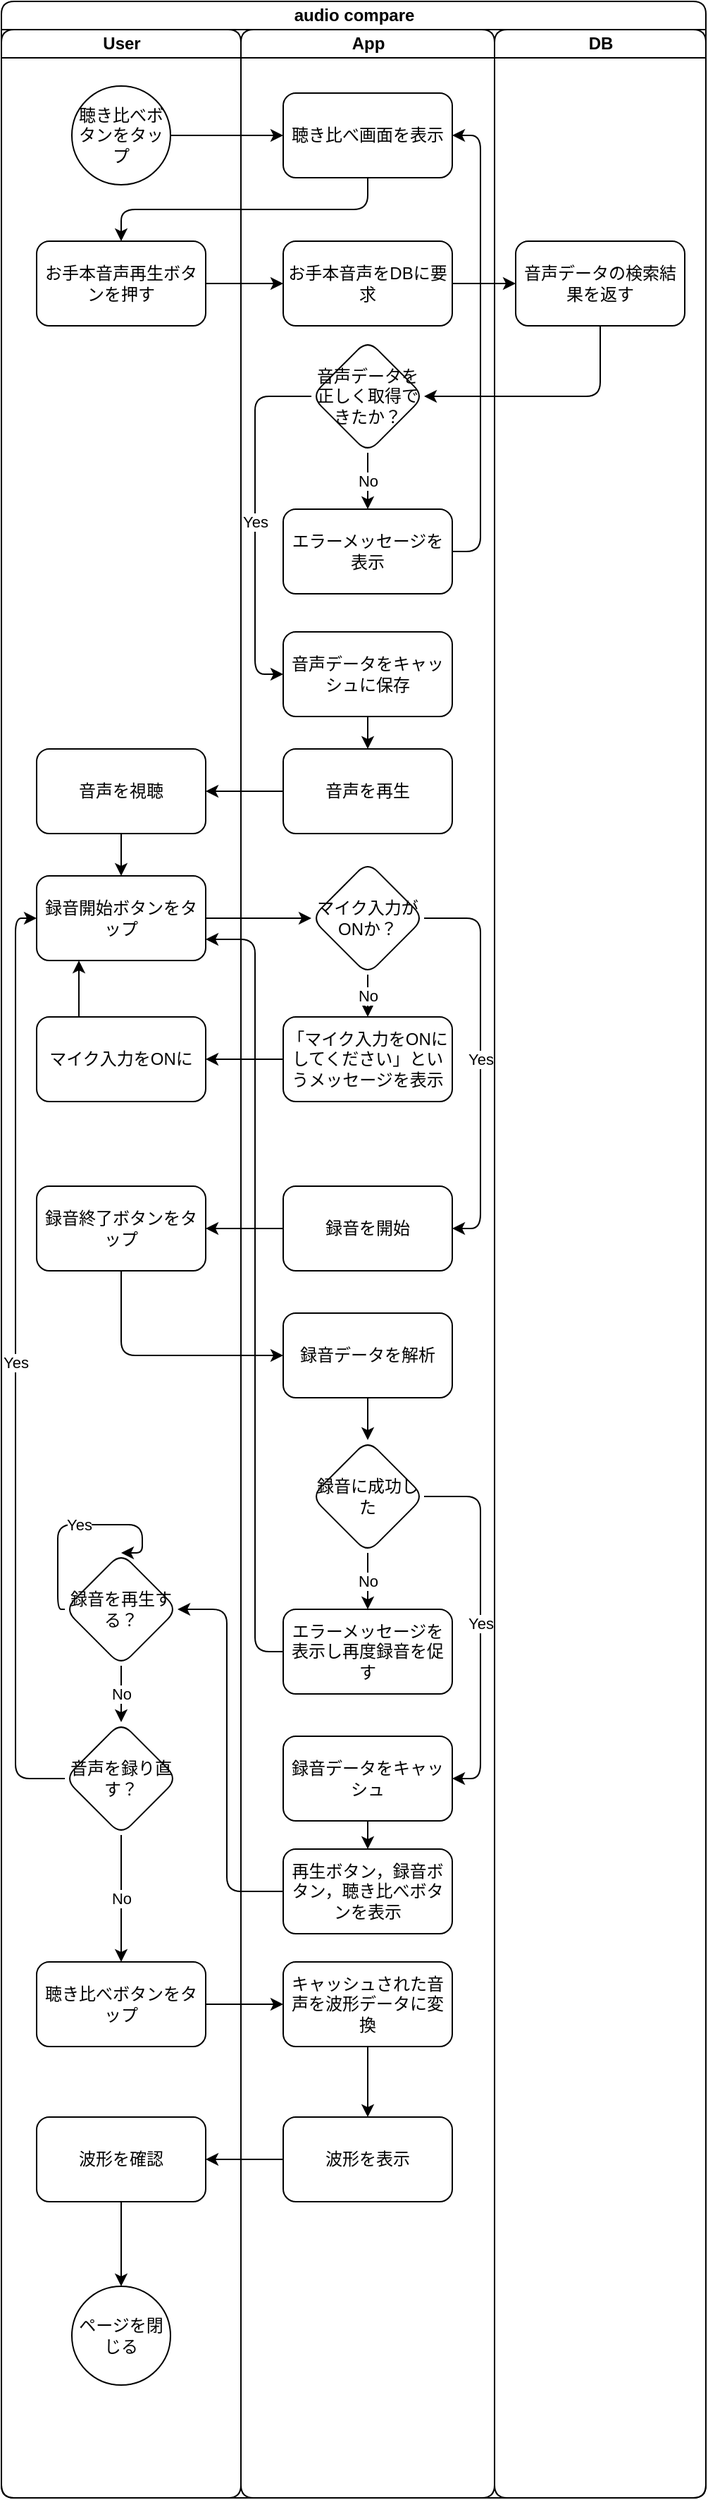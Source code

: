 <mxfile version="28.0.7">
  <diagram name="ページ1" id="7fDiAft42PyehZ9SyB2I">
    <mxGraphModel dx="1543" dy="3281" grid="1" gridSize="10" guides="1" tooltips="1" connect="1" arrows="1" fold="1" page="1" pageScale="1" pageWidth="827" pageHeight="1169" math="0" shadow="0">
      <root>
        <mxCell id="0" />
        <mxCell id="1" parent="0" />
        <mxCell id="NcS81kNCXX5SQqSHhs6a-1" value="audio compare" style="swimlane;childLayout=stackLayout;resizeParent=1;resizeParentMax=0;startSize=20;html=1;rounded=1;" vertex="1" parent="1">
          <mxGeometry x="80" y="-2260" width="500" height="1770" as="geometry" />
        </mxCell>
        <mxCell id="NcS81kNCXX5SQqSHhs6a-2" value="User" style="swimlane;startSize=20;html=1;rounded=1;" vertex="1" parent="NcS81kNCXX5SQqSHhs6a-1">
          <mxGeometry y="20" width="170" height="1750" as="geometry" />
        </mxCell>
        <mxCell id="NcS81kNCXX5SQqSHhs6a-7" value="聴き比べボタンをタップ" style="ellipse;whiteSpace=wrap;html=1;rounded=1;" vertex="1" parent="NcS81kNCXX5SQqSHhs6a-2">
          <mxGeometry x="50.0" y="40" width="70" height="70" as="geometry" />
        </mxCell>
        <mxCell id="NcS81kNCXX5SQqSHhs6a-9" value="録音開始ボタンをタップ" style="whiteSpace=wrap;html=1;rounded=1;" vertex="1" parent="NcS81kNCXX5SQqSHhs6a-2">
          <mxGeometry x="25.0" y="600" width="120" height="60" as="geometry" />
        </mxCell>
        <mxCell id="NcS81kNCXX5SQqSHhs6a-17" style="edgeStyle=orthogonalEdgeStyle;rounded=1;orthogonalLoop=1;jettySize=auto;html=1;exitX=0.25;exitY=0;exitDx=0;exitDy=0;entryX=0.25;entryY=1;entryDx=0;entryDy=0;" edge="1" parent="NcS81kNCXX5SQqSHhs6a-2" source="NcS81kNCXX5SQqSHhs6a-15" target="NcS81kNCXX5SQqSHhs6a-9">
          <mxGeometry relative="1" as="geometry" />
        </mxCell>
        <mxCell id="NcS81kNCXX5SQqSHhs6a-15" value="マイク入力をONに" style="whiteSpace=wrap;html=1;rounded=1;" vertex="1" parent="NcS81kNCXX5SQqSHhs6a-2">
          <mxGeometry x="25.0" y="700" width="120" height="60" as="geometry" />
        </mxCell>
        <mxCell id="NcS81kNCXX5SQqSHhs6a-24" value="録音終了ボタンをタップ" style="whiteSpace=wrap;html=1;rounded=1;" vertex="1" parent="NcS81kNCXX5SQqSHhs6a-2">
          <mxGeometry x="25" y="820" width="120" height="60" as="geometry" />
        </mxCell>
        <mxCell id="NcS81kNCXX5SQqSHhs6a-49" value="No" style="edgeStyle=orthogonalEdgeStyle;rounded=1;orthogonalLoop=1;jettySize=auto;html=1;exitX=0.5;exitY=1;exitDx=0;exitDy=0;" edge="1" parent="NcS81kNCXX5SQqSHhs6a-2" source="NcS81kNCXX5SQqSHhs6a-41" target="NcS81kNCXX5SQqSHhs6a-48">
          <mxGeometry relative="1" as="geometry" />
        </mxCell>
        <mxCell id="NcS81kNCXX5SQqSHhs6a-95" value="Yes" style="edgeStyle=orthogonalEdgeStyle;rounded=1;orthogonalLoop=1;jettySize=auto;html=1;exitX=0;exitY=0.5;exitDx=0;exitDy=0;entryX=0.5;entryY=0;entryDx=0;entryDy=0;" edge="1" parent="NcS81kNCXX5SQqSHhs6a-2" source="NcS81kNCXX5SQqSHhs6a-41" target="NcS81kNCXX5SQqSHhs6a-41">
          <mxGeometry relative="1" as="geometry">
            <mxPoint x="80.0" y="1070" as="targetPoint" />
            <Array as="points">
              <mxPoint x="40" y="1120" />
              <mxPoint x="40" y="1060" />
              <mxPoint x="100" y="1060" />
            </Array>
          </mxGeometry>
        </mxCell>
        <mxCell id="NcS81kNCXX5SQqSHhs6a-41" value="録音を再生する？" style="rhombus;whiteSpace=wrap;html=1;rounded=1;" vertex="1" parent="NcS81kNCXX5SQqSHhs6a-2">
          <mxGeometry x="45" y="1080" width="80" height="80" as="geometry" />
        </mxCell>
        <mxCell id="NcS81kNCXX5SQqSHhs6a-54" value="No" style="edgeStyle=orthogonalEdgeStyle;rounded=1;orthogonalLoop=1;jettySize=auto;html=1;exitX=0.5;exitY=1;exitDx=0;exitDy=0;" edge="1" parent="NcS81kNCXX5SQqSHhs6a-2" source="NcS81kNCXX5SQqSHhs6a-48" target="NcS81kNCXX5SQqSHhs6a-56">
          <mxGeometry relative="1" as="geometry">
            <mxPoint x="85" y="1050" as="targetPoint" />
          </mxGeometry>
        </mxCell>
        <mxCell id="NcS81kNCXX5SQqSHhs6a-97" value="Yes" style="edgeStyle=orthogonalEdgeStyle;rounded=1;orthogonalLoop=1;jettySize=auto;html=1;exitX=0;exitY=0.5;exitDx=0;exitDy=0;entryX=0;entryY=0.5;entryDx=0;entryDy=0;" edge="1" parent="NcS81kNCXX5SQqSHhs6a-2" source="NcS81kNCXX5SQqSHhs6a-48" target="NcS81kNCXX5SQqSHhs6a-9">
          <mxGeometry relative="1" as="geometry">
            <Array as="points">
              <mxPoint x="10" y="1240" />
              <mxPoint x="10" y="630" />
            </Array>
          </mxGeometry>
        </mxCell>
        <mxCell id="NcS81kNCXX5SQqSHhs6a-48" value="音声を録り直す？" style="rhombus;whiteSpace=wrap;html=1;rounded=1;" vertex="1" parent="NcS81kNCXX5SQqSHhs6a-2">
          <mxGeometry x="45" y="1200" width="80" height="80" as="geometry" />
        </mxCell>
        <mxCell id="NcS81kNCXX5SQqSHhs6a-56" value="聴き比べボタンをタップ" style="whiteSpace=wrap;html=1;rounded=1;" vertex="1" parent="NcS81kNCXX5SQqSHhs6a-2">
          <mxGeometry x="25" y="1370" width="120" height="60" as="geometry" />
        </mxCell>
        <mxCell id="NcS81kNCXX5SQqSHhs6a-62" value="お手本音声再生ボタンを押す" style="whiteSpace=wrap;html=1;rounded=1;" vertex="1" parent="NcS81kNCXX5SQqSHhs6a-2">
          <mxGeometry x="25" y="150" width="120" height="60" as="geometry" />
        </mxCell>
        <mxCell id="NcS81kNCXX5SQqSHhs6a-86" style="edgeStyle=orthogonalEdgeStyle;rounded=1;orthogonalLoop=1;jettySize=auto;html=1;exitX=0.5;exitY=1;exitDx=0;exitDy=0;" edge="1" parent="NcS81kNCXX5SQqSHhs6a-2" source="NcS81kNCXX5SQqSHhs6a-81" target="NcS81kNCXX5SQqSHhs6a-9">
          <mxGeometry relative="1" as="geometry" />
        </mxCell>
        <mxCell id="NcS81kNCXX5SQqSHhs6a-81" value="音声を視聴" style="whiteSpace=wrap;html=1;rounded=1;" vertex="1" parent="NcS81kNCXX5SQqSHhs6a-2">
          <mxGeometry x="25" y="510" width="120" height="60" as="geometry" />
        </mxCell>
        <mxCell id="NcS81kNCXX5SQqSHhs6a-107" style="edgeStyle=orthogonalEdgeStyle;rounded=1;orthogonalLoop=1;jettySize=auto;html=1;exitX=0.5;exitY=1;exitDx=0;exitDy=0;" edge="1" parent="NcS81kNCXX5SQqSHhs6a-2" source="NcS81kNCXX5SQqSHhs6a-101" target="NcS81kNCXX5SQqSHhs6a-106">
          <mxGeometry relative="1" as="geometry" />
        </mxCell>
        <mxCell id="NcS81kNCXX5SQqSHhs6a-101" value="波形を確認" style="whiteSpace=wrap;html=1;rounded=1;" vertex="1" parent="NcS81kNCXX5SQqSHhs6a-2">
          <mxGeometry x="25" y="1480" width="120" height="60" as="geometry" />
        </mxCell>
        <mxCell id="NcS81kNCXX5SQqSHhs6a-106" value="ページを閉じる" style="ellipse;whiteSpace=wrap;html=1;rounded=1;" vertex="1" parent="NcS81kNCXX5SQqSHhs6a-2">
          <mxGeometry x="50" y="1600" width="70" height="70" as="geometry" />
        </mxCell>
        <mxCell id="NcS81kNCXX5SQqSHhs6a-3" value="App" style="swimlane;startSize=20;html=1;rounded=1;" vertex="1" parent="NcS81kNCXX5SQqSHhs6a-1">
          <mxGeometry x="170" y="20" width="180" height="1750" as="geometry" />
        </mxCell>
        <mxCell id="NcS81kNCXX5SQqSHhs6a-8" value="聴き比べ画面を表示" style="whiteSpace=wrap;html=1;rounded=1;" vertex="1" parent="NcS81kNCXX5SQqSHhs6a-3">
          <mxGeometry x="30.0" y="45" width="120" height="60" as="geometry" />
        </mxCell>
        <mxCell id="NcS81kNCXX5SQqSHhs6a-20" value="No" style="edgeStyle=orthogonalEdgeStyle;rounded=1;orthogonalLoop=1;jettySize=auto;html=1;exitX=0.5;exitY=1;exitDx=0;exitDy=0;" edge="1" parent="NcS81kNCXX5SQqSHhs6a-3" source="NcS81kNCXX5SQqSHhs6a-12" target="NcS81kNCXX5SQqSHhs6a-19">
          <mxGeometry relative="1" as="geometry" />
        </mxCell>
        <mxCell id="NcS81kNCXX5SQqSHhs6a-90" value="Yes" style="edgeStyle=orthogonalEdgeStyle;rounded=1;orthogonalLoop=1;jettySize=auto;html=1;exitX=1;exitY=0.5;exitDx=0;exitDy=0;entryX=1;entryY=0.5;entryDx=0;entryDy=0;" edge="1" parent="NcS81kNCXX5SQqSHhs6a-3" source="NcS81kNCXX5SQqSHhs6a-12" target="NcS81kNCXX5SQqSHhs6a-22">
          <mxGeometry relative="1" as="geometry" />
        </mxCell>
        <mxCell id="NcS81kNCXX5SQqSHhs6a-12" value="マイク入力がONか？" style="rhombus;whiteSpace=wrap;html=1;rounded=1;" vertex="1" parent="NcS81kNCXX5SQqSHhs6a-3">
          <mxGeometry x="50.0" y="590" width="80" height="80" as="geometry" />
        </mxCell>
        <mxCell id="NcS81kNCXX5SQqSHhs6a-19" value="「マイク入力をONにしてください」というメッセージを表示" style="whiteSpace=wrap;html=1;rounded=1;" vertex="1" parent="NcS81kNCXX5SQqSHhs6a-3">
          <mxGeometry x="30.0" y="700" width="120" height="60" as="geometry" />
        </mxCell>
        <mxCell id="NcS81kNCXX5SQqSHhs6a-22" value="録音を開始" style="whiteSpace=wrap;html=1;rounded=1;" vertex="1" parent="NcS81kNCXX5SQqSHhs6a-3">
          <mxGeometry x="30" y="820" width="120" height="60" as="geometry" />
        </mxCell>
        <mxCell id="NcS81kNCXX5SQqSHhs6a-31" style="edgeStyle=orthogonalEdgeStyle;rounded=1;orthogonalLoop=1;jettySize=auto;html=1;exitX=0.5;exitY=1;exitDx=0;exitDy=0;" edge="1" parent="NcS81kNCXX5SQqSHhs6a-3" source="NcS81kNCXX5SQqSHhs6a-27" target="NcS81kNCXX5SQqSHhs6a-30">
          <mxGeometry relative="1" as="geometry" />
        </mxCell>
        <mxCell id="NcS81kNCXX5SQqSHhs6a-27" value="録音データを解析" style="whiteSpace=wrap;html=1;rounded=1;" vertex="1" parent="NcS81kNCXX5SQqSHhs6a-3">
          <mxGeometry x="30" y="910" width="120" height="60" as="geometry" />
        </mxCell>
        <mxCell id="NcS81kNCXX5SQqSHhs6a-35" value="No" style="edgeStyle=orthogonalEdgeStyle;rounded=1;orthogonalLoop=1;jettySize=auto;html=1;" edge="1" parent="NcS81kNCXX5SQqSHhs6a-3" source="NcS81kNCXX5SQqSHhs6a-30" target="NcS81kNCXX5SQqSHhs6a-34">
          <mxGeometry relative="1" as="geometry" />
        </mxCell>
        <mxCell id="NcS81kNCXX5SQqSHhs6a-40" value="Yes" style="edgeStyle=orthogonalEdgeStyle;rounded=1;orthogonalLoop=1;jettySize=auto;html=1;exitX=1;exitY=0.5;exitDx=0;exitDy=0;entryX=1;entryY=0.5;entryDx=0;entryDy=0;" edge="1" parent="NcS81kNCXX5SQqSHhs6a-3" source="NcS81kNCXX5SQqSHhs6a-30" target="NcS81kNCXX5SQqSHhs6a-58">
          <mxGeometry relative="1" as="geometry" />
        </mxCell>
        <mxCell id="NcS81kNCXX5SQqSHhs6a-30" value="録音に成功した" style="rhombus;whiteSpace=wrap;html=1;rounded=1;" vertex="1" parent="NcS81kNCXX5SQqSHhs6a-3">
          <mxGeometry x="50" y="1000" width="80" height="80" as="geometry" />
        </mxCell>
        <mxCell id="NcS81kNCXX5SQqSHhs6a-34" value="エラーメッセージを表示し再度録音を促す" style="whiteSpace=wrap;html=1;rounded=1;" vertex="1" parent="NcS81kNCXX5SQqSHhs6a-3">
          <mxGeometry x="30" y="1120" width="120" height="60" as="geometry" />
        </mxCell>
        <mxCell id="NcS81kNCXX5SQqSHhs6a-39" value="再生ボタン，録音ボタン，聴き比べボタンを表示" style="whiteSpace=wrap;html=1;rounded=1;" vertex="1" parent="NcS81kNCXX5SQqSHhs6a-3">
          <mxGeometry x="30" y="1290" width="120" height="60" as="geometry" />
        </mxCell>
        <mxCell id="NcS81kNCXX5SQqSHhs6a-59" style="edgeStyle=orthogonalEdgeStyle;rounded=1;orthogonalLoop=1;jettySize=auto;html=1;exitX=0.5;exitY=1;exitDx=0;exitDy=0;" edge="1" parent="NcS81kNCXX5SQqSHhs6a-3" source="NcS81kNCXX5SQqSHhs6a-58" target="NcS81kNCXX5SQqSHhs6a-39">
          <mxGeometry relative="1" as="geometry" />
        </mxCell>
        <mxCell id="NcS81kNCXX5SQqSHhs6a-58" value="録音データをキャッシュ" style="whiteSpace=wrap;html=1;rounded=1;" vertex="1" parent="NcS81kNCXX5SQqSHhs6a-3">
          <mxGeometry x="30" y="1210" width="120" height="60" as="geometry" />
        </mxCell>
        <mxCell id="NcS81kNCXX5SQqSHhs6a-99" style="edgeStyle=orthogonalEdgeStyle;rounded=1;orthogonalLoop=1;jettySize=auto;html=1;exitX=0.5;exitY=1;exitDx=0;exitDy=0;" edge="1" parent="NcS81kNCXX5SQqSHhs6a-3" source="NcS81kNCXX5SQqSHhs6a-60" target="NcS81kNCXX5SQqSHhs6a-98">
          <mxGeometry relative="1" as="geometry" />
        </mxCell>
        <mxCell id="NcS81kNCXX5SQqSHhs6a-60" value="キャッシュされた音声を波形データに変換" style="whiteSpace=wrap;html=1;rounded=1;" vertex="1" parent="NcS81kNCXX5SQqSHhs6a-3">
          <mxGeometry x="30" y="1370" width="120" height="60" as="geometry" />
        </mxCell>
        <mxCell id="NcS81kNCXX5SQqSHhs6a-65" value="お手本音声をDBに要求" style="whiteSpace=wrap;html=1;rounded=1;" vertex="1" parent="NcS81kNCXX5SQqSHhs6a-3">
          <mxGeometry x="30" y="150" width="120" height="60" as="geometry" />
        </mxCell>
        <mxCell id="NcS81kNCXX5SQqSHhs6a-72" value="No" style="edgeStyle=orthogonalEdgeStyle;rounded=1;orthogonalLoop=1;jettySize=auto;html=1;exitX=0.5;exitY=1;exitDx=0;exitDy=0;" edge="1" parent="NcS81kNCXX5SQqSHhs6a-3" source="NcS81kNCXX5SQqSHhs6a-69" target="NcS81kNCXX5SQqSHhs6a-71">
          <mxGeometry relative="1" as="geometry" />
        </mxCell>
        <mxCell id="NcS81kNCXX5SQqSHhs6a-79" value="Yes" style="edgeStyle=orthogonalEdgeStyle;rounded=1;orthogonalLoop=1;jettySize=auto;html=1;exitX=0;exitY=0.5;exitDx=0;exitDy=0;entryX=0;entryY=0.5;entryDx=0;entryDy=0;" edge="1" parent="NcS81kNCXX5SQqSHhs6a-3" source="NcS81kNCXX5SQqSHhs6a-69" target="NcS81kNCXX5SQqSHhs6a-75">
          <mxGeometry relative="1" as="geometry">
            <Array as="points">
              <mxPoint x="10" y="260" />
              <mxPoint x="10" y="457" />
            </Array>
          </mxGeometry>
        </mxCell>
        <mxCell id="NcS81kNCXX5SQqSHhs6a-69" value="音声データを正しく取得できたか？" style="rhombus;whiteSpace=wrap;html=1;rounded=1;" vertex="1" parent="NcS81kNCXX5SQqSHhs6a-3">
          <mxGeometry x="50" y="220" width="80" height="80" as="geometry" />
        </mxCell>
        <mxCell id="NcS81kNCXX5SQqSHhs6a-73" style="edgeStyle=orthogonalEdgeStyle;rounded=1;orthogonalLoop=1;jettySize=auto;html=1;exitX=1;exitY=0.5;exitDx=0;exitDy=0;entryX=1;entryY=0.5;entryDx=0;entryDy=0;" edge="1" parent="NcS81kNCXX5SQqSHhs6a-3" source="NcS81kNCXX5SQqSHhs6a-71" target="NcS81kNCXX5SQqSHhs6a-8">
          <mxGeometry relative="1" as="geometry" />
        </mxCell>
        <mxCell id="NcS81kNCXX5SQqSHhs6a-71" value="エラーメッセージを表示" style="whiteSpace=wrap;html=1;rounded=1;" vertex="1" parent="NcS81kNCXX5SQqSHhs6a-3">
          <mxGeometry x="30" y="340" width="120" height="60" as="geometry" />
        </mxCell>
        <mxCell id="NcS81kNCXX5SQqSHhs6a-80" style="edgeStyle=orthogonalEdgeStyle;rounded=1;orthogonalLoop=1;jettySize=auto;html=1;exitX=0.5;exitY=1;exitDx=0;exitDy=0;" edge="1" parent="NcS81kNCXX5SQqSHhs6a-3" source="NcS81kNCXX5SQqSHhs6a-75" target="NcS81kNCXX5SQqSHhs6a-76">
          <mxGeometry relative="1" as="geometry" />
        </mxCell>
        <mxCell id="NcS81kNCXX5SQqSHhs6a-75" value="音声データをキャッシュに保存" style="whiteSpace=wrap;html=1;rounded=1;" vertex="1" parent="NcS81kNCXX5SQqSHhs6a-3">
          <mxGeometry x="30" y="427" width="120" height="60" as="geometry" />
        </mxCell>
        <mxCell id="NcS81kNCXX5SQqSHhs6a-76" value="音声を再生" style="whiteSpace=wrap;html=1;rounded=1;" vertex="1" parent="NcS81kNCXX5SQqSHhs6a-3">
          <mxGeometry x="30" y="510" width="120" height="60" as="geometry" />
        </mxCell>
        <mxCell id="NcS81kNCXX5SQqSHhs6a-77" style="edgeStyle=orthogonalEdgeStyle;rounded=1;orthogonalLoop=1;jettySize=auto;html=1;exitX=0.5;exitY=1;exitDx=0;exitDy=0;" edge="1" parent="NcS81kNCXX5SQqSHhs6a-3" source="NcS81kNCXX5SQqSHhs6a-71" target="NcS81kNCXX5SQqSHhs6a-71">
          <mxGeometry relative="1" as="geometry" />
        </mxCell>
        <mxCell id="NcS81kNCXX5SQqSHhs6a-98" value="波形を表示" style="whiteSpace=wrap;html=1;rounded=1;" vertex="1" parent="NcS81kNCXX5SQqSHhs6a-3">
          <mxGeometry x="30" y="1480" width="120" height="60" as="geometry" />
        </mxCell>
        <mxCell id="NcS81kNCXX5SQqSHhs6a-28" style="edgeStyle=orthogonalEdgeStyle;rounded=1;orthogonalLoop=1;jettySize=auto;html=1;exitX=0.5;exitY=1;exitDx=0;exitDy=0;entryX=0;entryY=0.5;entryDx=0;entryDy=0;" edge="1" parent="NcS81kNCXX5SQqSHhs6a-1" source="NcS81kNCXX5SQqSHhs6a-24" target="NcS81kNCXX5SQqSHhs6a-27">
          <mxGeometry relative="1" as="geometry" />
        </mxCell>
        <mxCell id="NcS81kNCXX5SQqSHhs6a-52" style="edgeStyle=orthogonalEdgeStyle;rounded=1;orthogonalLoop=1;jettySize=auto;html=1;exitX=1;exitY=0.5;exitDx=0;exitDy=0;" edge="1" parent="NcS81kNCXX5SQqSHhs6a-1" source="NcS81kNCXX5SQqSHhs6a-7" target="NcS81kNCXX5SQqSHhs6a-8">
          <mxGeometry relative="1" as="geometry" />
        </mxCell>
        <mxCell id="NcS81kNCXX5SQqSHhs6a-61" style="edgeStyle=orthogonalEdgeStyle;rounded=1;orthogonalLoop=1;jettySize=auto;html=1;exitX=1;exitY=0.5;exitDx=0;exitDy=0;" edge="1" parent="NcS81kNCXX5SQqSHhs6a-1" source="NcS81kNCXX5SQqSHhs6a-56" target="NcS81kNCXX5SQqSHhs6a-60">
          <mxGeometry relative="1" as="geometry" />
        </mxCell>
        <mxCell id="NcS81kNCXX5SQqSHhs6a-64" style="edgeStyle=orthogonalEdgeStyle;rounded=1;orthogonalLoop=1;jettySize=auto;html=1;exitX=0.5;exitY=1;exitDx=0;exitDy=0;" edge="1" parent="NcS81kNCXX5SQqSHhs6a-1" source="NcS81kNCXX5SQqSHhs6a-8" target="NcS81kNCXX5SQqSHhs6a-62">
          <mxGeometry relative="1" as="geometry" />
        </mxCell>
        <mxCell id="NcS81kNCXX5SQqSHhs6a-66" style="edgeStyle=orthogonalEdgeStyle;rounded=1;orthogonalLoop=1;jettySize=auto;html=1;exitX=1;exitY=0.5;exitDx=0;exitDy=0;" edge="1" parent="NcS81kNCXX5SQqSHhs6a-1" source="NcS81kNCXX5SQqSHhs6a-62" target="NcS81kNCXX5SQqSHhs6a-65">
          <mxGeometry relative="1" as="geometry" />
        </mxCell>
        <mxCell id="NcS81kNCXX5SQqSHhs6a-4" value="DB" style="swimlane;startSize=20;html=1;rounded=1;" vertex="1" parent="NcS81kNCXX5SQqSHhs6a-1">
          <mxGeometry x="350" y="20" width="150" height="1750" as="geometry" />
        </mxCell>
        <mxCell id="NcS81kNCXX5SQqSHhs6a-67" value="音声データの検索結果を返す" style="whiteSpace=wrap;html=1;rounded=1;" vertex="1" parent="NcS81kNCXX5SQqSHhs6a-4">
          <mxGeometry x="15" y="150" width="120" height="60" as="geometry" />
        </mxCell>
        <mxCell id="NcS81kNCXX5SQqSHhs6a-68" style="edgeStyle=orthogonalEdgeStyle;rounded=1;orthogonalLoop=1;jettySize=auto;html=1;exitX=1;exitY=0.5;exitDx=0;exitDy=0;" edge="1" parent="NcS81kNCXX5SQqSHhs6a-1" source="NcS81kNCXX5SQqSHhs6a-65" target="NcS81kNCXX5SQqSHhs6a-67">
          <mxGeometry relative="1" as="geometry" />
        </mxCell>
        <mxCell id="NcS81kNCXX5SQqSHhs6a-70" style="edgeStyle=orthogonalEdgeStyle;rounded=1;orthogonalLoop=1;jettySize=auto;html=1;exitX=0.5;exitY=1;exitDx=0;exitDy=0;entryX=1;entryY=0.5;entryDx=0;entryDy=0;" edge="1" parent="NcS81kNCXX5SQqSHhs6a-1" source="NcS81kNCXX5SQqSHhs6a-67" target="NcS81kNCXX5SQqSHhs6a-69">
          <mxGeometry relative="1" as="geometry" />
        </mxCell>
        <mxCell id="NcS81kNCXX5SQqSHhs6a-85" style="edgeStyle=orthogonalEdgeStyle;rounded=1;orthogonalLoop=1;jettySize=auto;html=1;exitX=0;exitY=0.5;exitDx=0;exitDy=0;" edge="1" parent="NcS81kNCXX5SQqSHhs6a-1" source="NcS81kNCXX5SQqSHhs6a-76" target="NcS81kNCXX5SQqSHhs6a-81">
          <mxGeometry relative="1" as="geometry" />
        </mxCell>
        <mxCell id="NcS81kNCXX5SQqSHhs6a-88" style="edgeStyle=orthogonalEdgeStyle;rounded=1;orthogonalLoop=1;jettySize=auto;html=1;exitX=1;exitY=0.5;exitDx=0;exitDy=0;" edge="1" parent="NcS81kNCXX5SQqSHhs6a-1" source="NcS81kNCXX5SQqSHhs6a-9" target="NcS81kNCXX5SQqSHhs6a-12">
          <mxGeometry relative="1" as="geometry" />
        </mxCell>
        <mxCell id="NcS81kNCXX5SQqSHhs6a-89" style="edgeStyle=orthogonalEdgeStyle;rounded=1;orthogonalLoop=1;jettySize=auto;html=1;exitX=0;exitY=0.5;exitDx=0;exitDy=0;" edge="1" parent="NcS81kNCXX5SQqSHhs6a-1" source="NcS81kNCXX5SQqSHhs6a-19" target="NcS81kNCXX5SQqSHhs6a-15">
          <mxGeometry relative="1" as="geometry" />
        </mxCell>
        <mxCell id="NcS81kNCXX5SQqSHhs6a-91" style="edgeStyle=orthogonalEdgeStyle;rounded=1;orthogonalLoop=1;jettySize=auto;html=1;exitX=0;exitY=0.5;exitDx=0;exitDy=0;" edge="1" parent="NcS81kNCXX5SQqSHhs6a-1" source="NcS81kNCXX5SQqSHhs6a-22" target="NcS81kNCXX5SQqSHhs6a-24">
          <mxGeometry relative="1" as="geometry" />
        </mxCell>
        <mxCell id="NcS81kNCXX5SQqSHhs6a-92" style="edgeStyle=orthogonalEdgeStyle;rounded=1;orthogonalLoop=1;jettySize=auto;html=1;exitX=0;exitY=0.5;exitDx=0;exitDy=0;entryX=1;entryY=0.75;entryDx=0;entryDy=0;" edge="1" parent="NcS81kNCXX5SQqSHhs6a-1" source="NcS81kNCXX5SQqSHhs6a-34" target="NcS81kNCXX5SQqSHhs6a-9">
          <mxGeometry relative="1" as="geometry">
            <Array as="points">
              <mxPoint x="180" y="1170" />
              <mxPoint x="180" y="665" />
            </Array>
          </mxGeometry>
        </mxCell>
        <mxCell id="NcS81kNCXX5SQqSHhs6a-94" style="edgeStyle=orthogonalEdgeStyle;rounded=1;orthogonalLoop=1;jettySize=auto;html=1;exitX=0;exitY=0.5;exitDx=0;exitDy=0;entryX=1;entryY=0.5;entryDx=0;entryDy=0;" edge="1" parent="NcS81kNCXX5SQqSHhs6a-1" source="NcS81kNCXX5SQqSHhs6a-39" target="NcS81kNCXX5SQqSHhs6a-41">
          <mxGeometry relative="1" as="geometry">
            <Array as="points">
              <mxPoint x="160" y="1340" />
              <mxPoint x="160" y="1140" />
            </Array>
          </mxGeometry>
        </mxCell>
        <mxCell id="NcS81kNCXX5SQqSHhs6a-102" style="edgeStyle=orthogonalEdgeStyle;rounded=1;orthogonalLoop=1;jettySize=auto;html=1;exitX=0;exitY=0.5;exitDx=0;exitDy=0;" edge="1" parent="NcS81kNCXX5SQqSHhs6a-1" source="NcS81kNCXX5SQqSHhs6a-98" target="NcS81kNCXX5SQqSHhs6a-101">
          <mxGeometry relative="1" as="geometry" />
        </mxCell>
      </root>
    </mxGraphModel>
  </diagram>
</mxfile>

